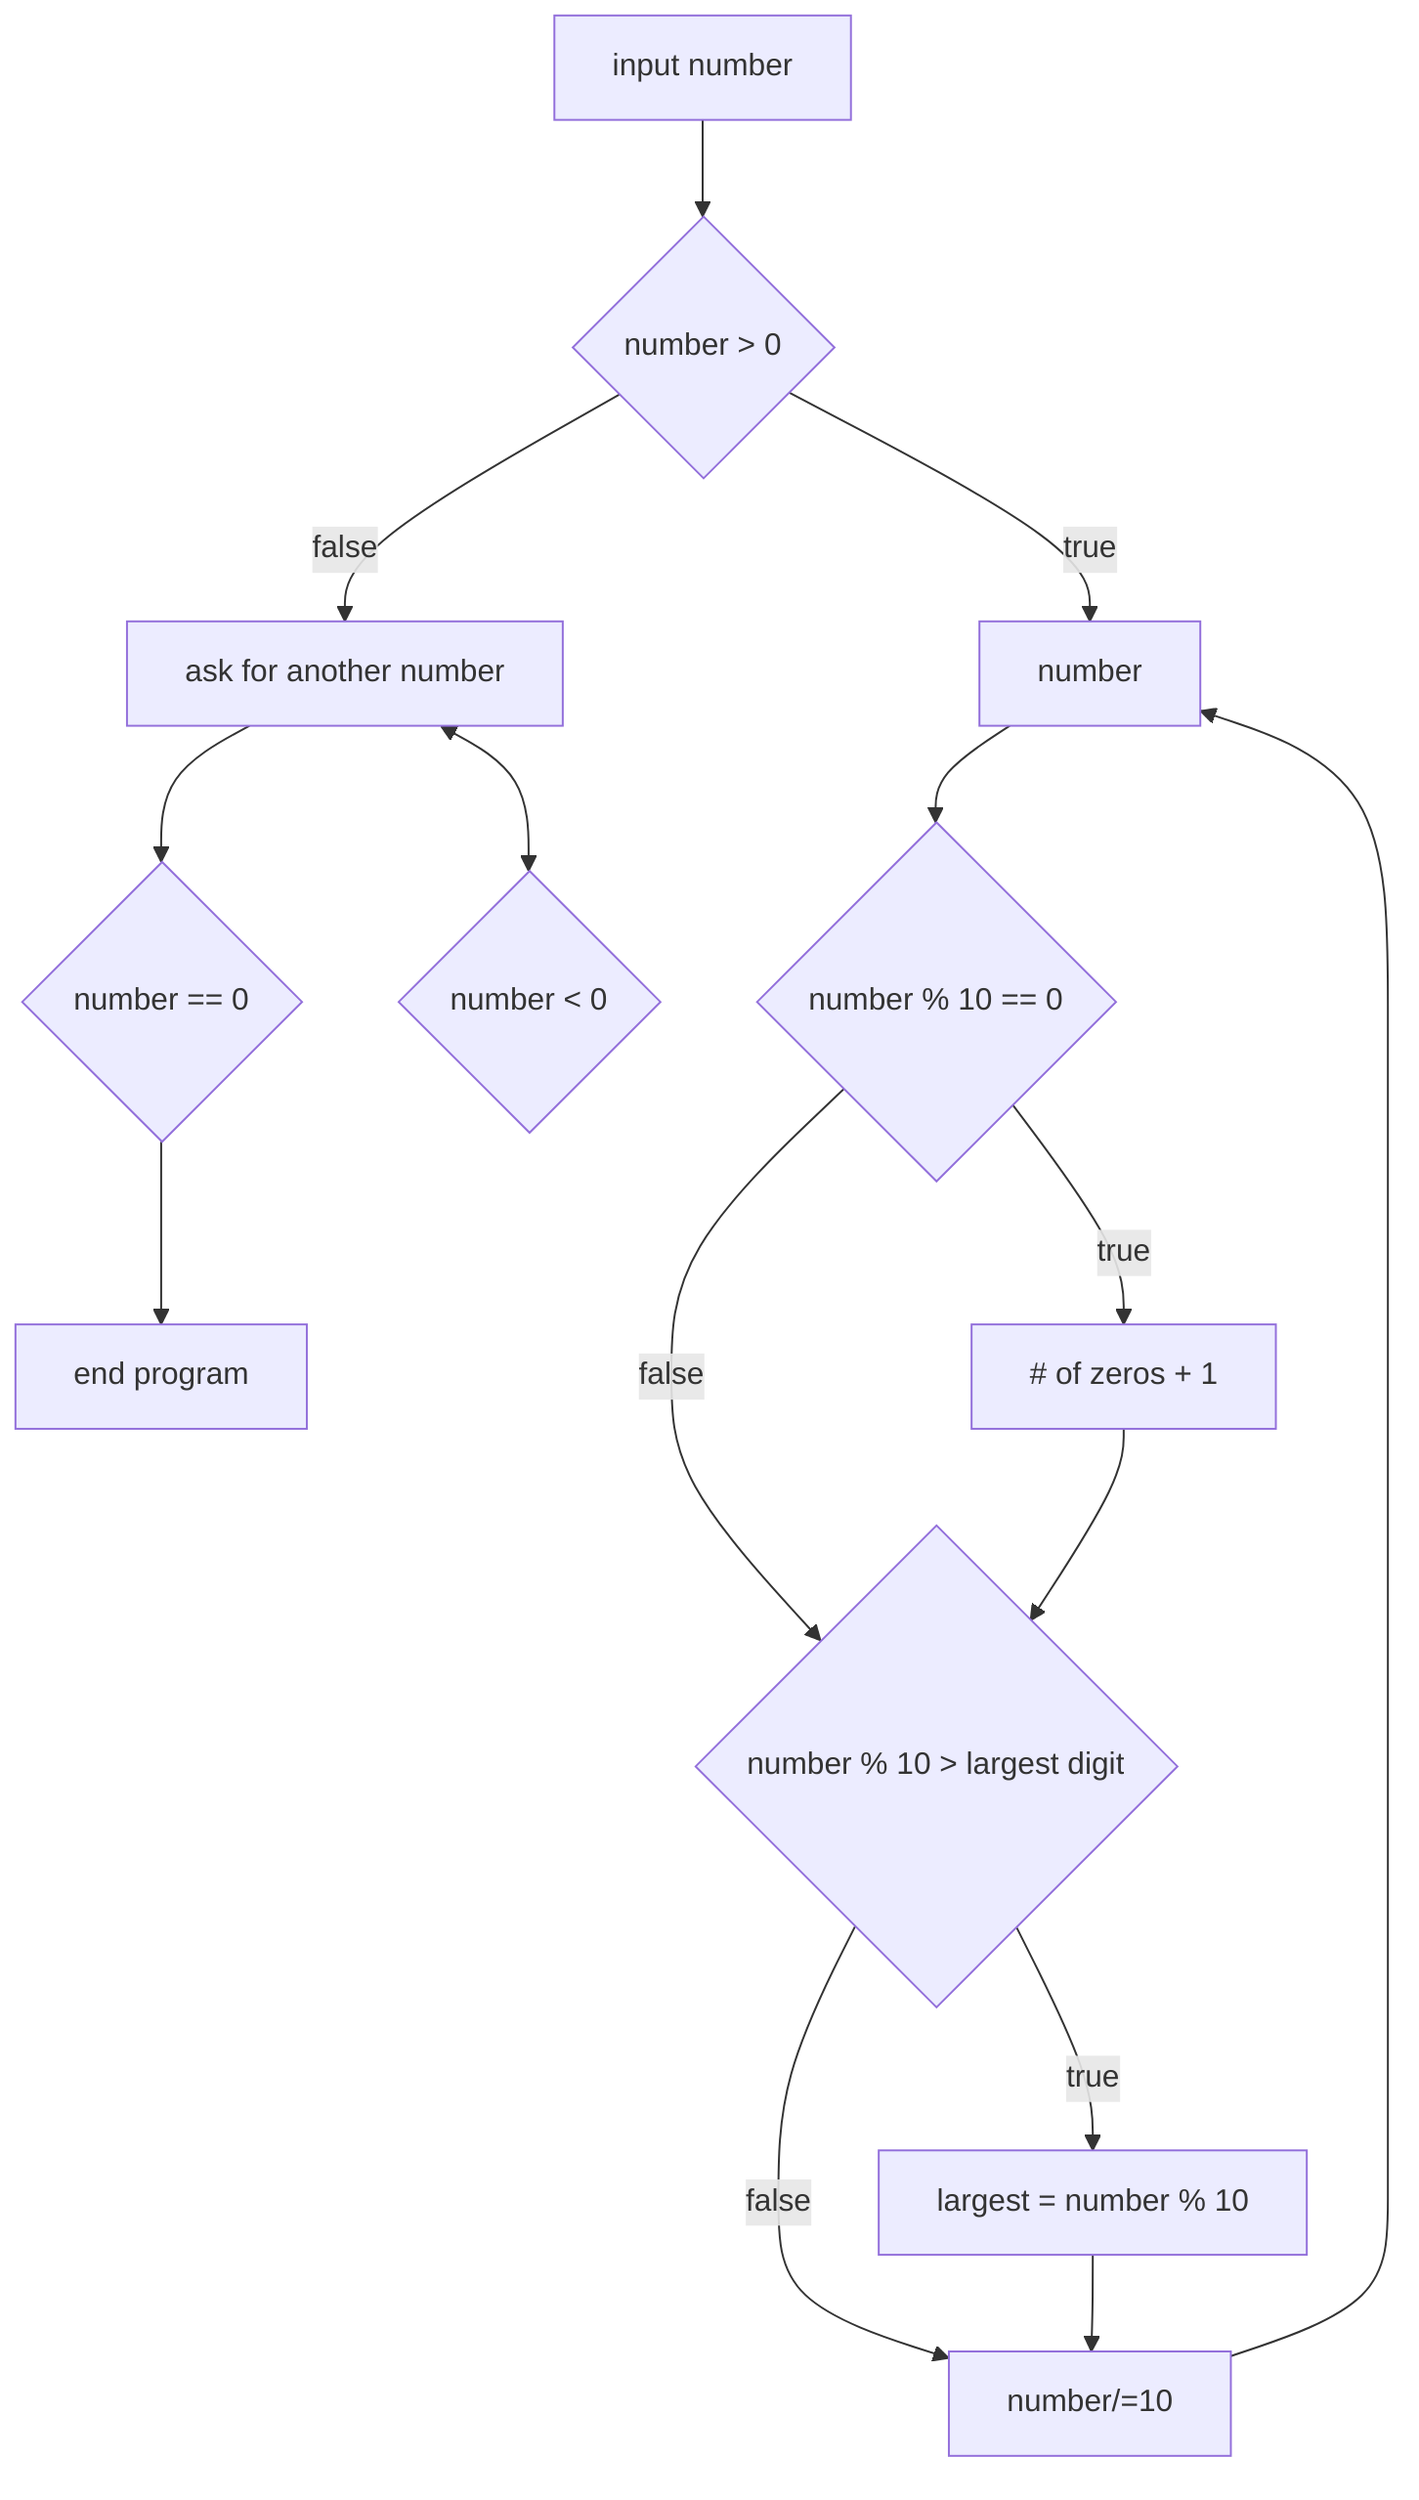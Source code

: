 flowchart TD

	mystart[input number]
	mystart --> input{number > 0}
    input --> |false| path1[ask for another number]
    input --> |true| path2[number]
    path1 --> check1{number == 0}
    check1 --> output1[end program]
    path1 <--> check2{number < 0}
    path2 --> check3{number % 10 == 0}
    check3 --> |true|zeros[# of zeros + 1]
    check3 --> |false|check4{number % 10 > largest digit}
    zeros --> check4
    check4 --> |true|largest[largest = number % 10]
    check4 --> |false|modifier[number/=10]
    largest --> modifier
    modifier --> path2